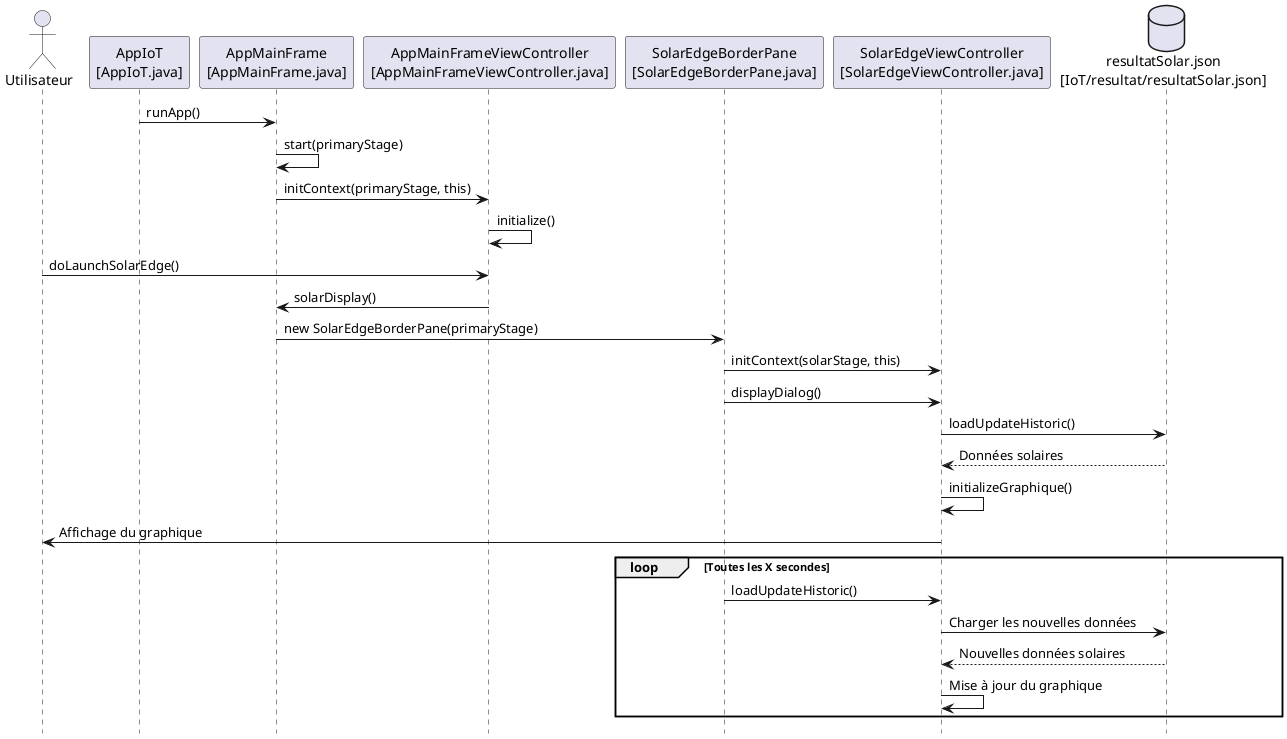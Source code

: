 @startuml

hide footbox
actor Utilisateur as User

' Définition des participants
participant "AppIoT\n[AppIoT.java]" as AppIoT
participant "AppMainFrame\n[AppMainFrame.java]" as AppMainFrame
participant "AppMainFrameViewController\n[AppMainFrameViewController.java]" as AppMainFrameVC
participant "SolarEdgeBorderPane\n[SolarEdgeBorderPane.java]" as SolarEdgeBorderPane
participant "SolarEdgeViewController\n[SolarEdgeViewController.java]" as SolarEdgeVC
database "resultatSolar.json\n[IoT/resultat/resultatSolar.json]" as ResultatSolarJSON

' Démarrage de l'application
AppIoT -> AppMainFrame : runApp()
AppMainFrame -> AppMainFrame : start(primaryStage)
AppMainFrame -> AppMainFrameVC : initContext(primaryStage, this)
AppMainFrameVC -> AppMainFrameVC : initialize()

' Interaction utilisateur pour lancer SolarEdge
User -> AppMainFrameVC : doLaunchSolarEdge()
AppMainFrameVC -> AppMainFrame : solarDisplay()
AppMainFrame -> SolarEdgeBorderPane : new SolarEdgeBorderPane(primaryStage)
SolarEdgeBorderPane -> SolarEdgeVC : initContext(solarStage, this)
SolarEdgeBorderPane -> SolarEdgeVC : displayDialog()
SolarEdgeVC -> ResultatSolarJSON : loadUpdateHistoric()
ResultatSolarJSON --> SolarEdgeVC : Données solaires
SolarEdgeVC -> SolarEdgeVC : initializeGraphique()
SolarEdgeVC -> User : Affichage du graphique

' Rafraîchissement du graphique
loop Toutes les X secondes
    SolarEdgeBorderPane -> SolarEdgeVC : loadUpdateHistoric()
    SolarEdgeVC -> ResultatSolarJSON : Charger les nouvelles données
    ResultatSolarJSON --> SolarEdgeVC : Nouvelles données solaires
    SolarEdgeVC -> SolarEdgeVC : Mise à jour du graphique
end
@enduml